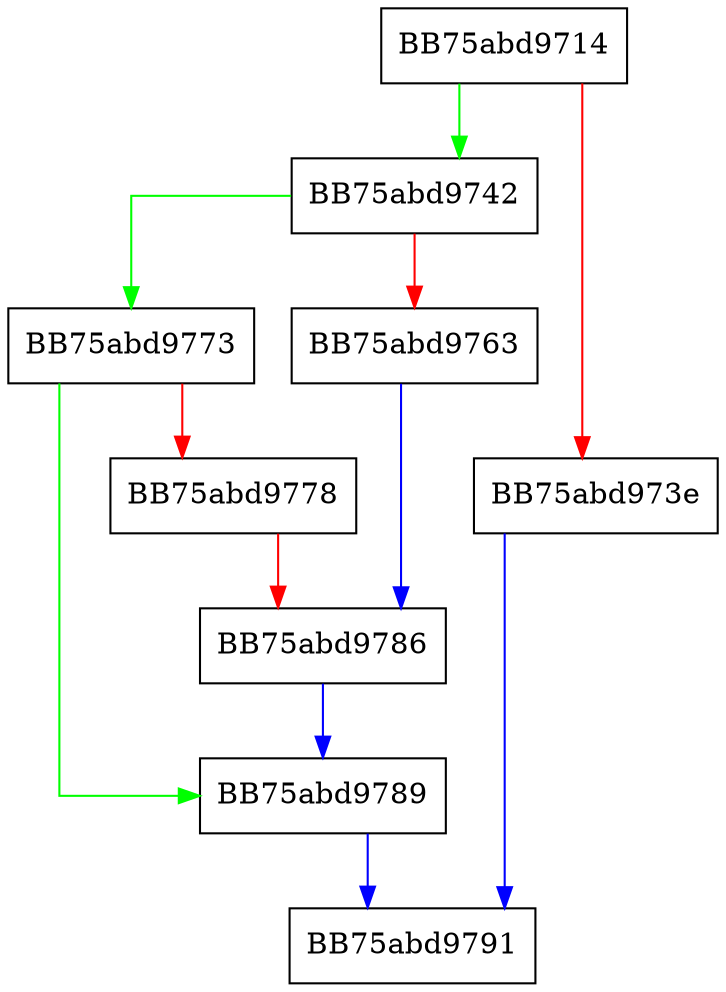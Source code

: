 digraph read_buf {
  node [shape="box"];
  graph [splines=ortho];
  BB75abd9714 -> BB75abd9742 [color="green"];
  BB75abd9714 -> BB75abd973e [color="red"];
  BB75abd973e -> BB75abd9791 [color="blue"];
  BB75abd9742 -> BB75abd9773 [color="green"];
  BB75abd9742 -> BB75abd9763 [color="red"];
  BB75abd9763 -> BB75abd9786 [color="blue"];
  BB75abd9773 -> BB75abd9789 [color="green"];
  BB75abd9773 -> BB75abd9778 [color="red"];
  BB75abd9778 -> BB75abd9786 [color="red"];
  BB75abd9786 -> BB75abd9789 [color="blue"];
  BB75abd9789 -> BB75abd9791 [color="blue"];
}